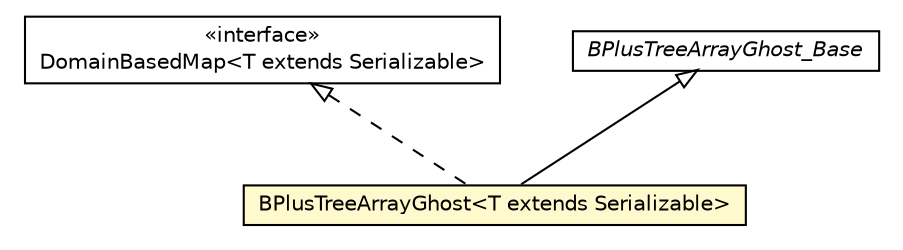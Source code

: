 #!/usr/local/bin/dot
#
# Class diagram 
# Generated by UMLGraph version 5.1 (http://www.umlgraph.org/)
#

digraph G {
	edge [fontname="Helvetica",fontsize=10,labelfontname="Helvetica",labelfontsize=10];
	node [fontname="Helvetica",fontsize=10,shape=plaintext];
	nodesep=0.25;
	ranksep=0.5;
	// pt.ist.fenixframework.dml.runtime.DomainBasedMap<T extends java.io.Serializable>
	c41734 [label=<<table title="pt.ist.fenixframework.dml.runtime.DomainBasedMap" border="0" cellborder="1" cellspacing="0" cellpadding="2" port="p" href="../../dml/runtime/DomainBasedMap.html">
		<tr><td><table border="0" cellspacing="0" cellpadding="1">
<tr><td align="center" balign="center"> &#171;interface&#187; </td></tr>
<tr><td align="center" balign="center"> DomainBasedMap&lt;T extends Serializable&gt; </td></tr>
		</table></td></tr>
		</table>>, fontname="Helvetica", fontcolor="black", fontsize=10.0];
	// pt.ist.fenixframework.adt.bplustree.BPlusTreeArrayGhost<T extends java.io.Serializable>
	c41782 [label=<<table title="pt.ist.fenixframework.adt.bplustree.BPlusTreeArrayGhost" border="0" cellborder="1" cellspacing="0" cellpadding="2" port="p" bgcolor="lemonChiffon" href="./BPlusTreeArrayGhost.html">
		<tr><td><table border="0" cellspacing="0" cellpadding="1">
<tr><td align="center" balign="center"> BPlusTreeArrayGhost&lt;T extends Serializable&gt; </td></tr>
		</table></td></tr>
		</table>>, fontname="Helvetica", fontcolor="black", fontsize=10.0];
	// pt.ist.fenixframework.adt.bplustree.BPlusTreeArrayGhost_Base
	c41791 [label=<<table title="pt.ist.fenixframework.adt.bplustree.BPlusTreeArrayGhost_Base" border="0" cellborder="1" cellspacing="0" cellpadding="2" port="p" href="./BPlusTreeArrayGhost_Base.html">
		<tr><td><table border="0" cellspacing="0" cellpadding="1">
<tr><td align="center" balign="center"><font face="Helvetica-Oblique"> BPlusTreeArrayGhost_Base </font></td></tr>
		</table></td></tr>
		</table>>, fontname="Helvetica", fontcolor="black", fontsize=10.0];
	//pt.ist.fenixframework.adt.bplustree.BPlusTreeArrayGhost<T extends java.io.Serializable> extends pt.ist.fenixframework.adt.bplustree.BPlusTreeArrayGhost_Base
	c41791:p -> c41782:p [dir=back,arrowtail=empty];
	//pt.ist.fenixframework.adt.bplustree.BPlusTreeArrayGhost<T extends java.io.Serializable> implements pt.ist.fenixframework.dml.runtime.DomainBasedMap<T extends java.io.Serializable>
	c41734:p -> c41782:p [dir=back,arrowtail=empty,style=dashed];
}

